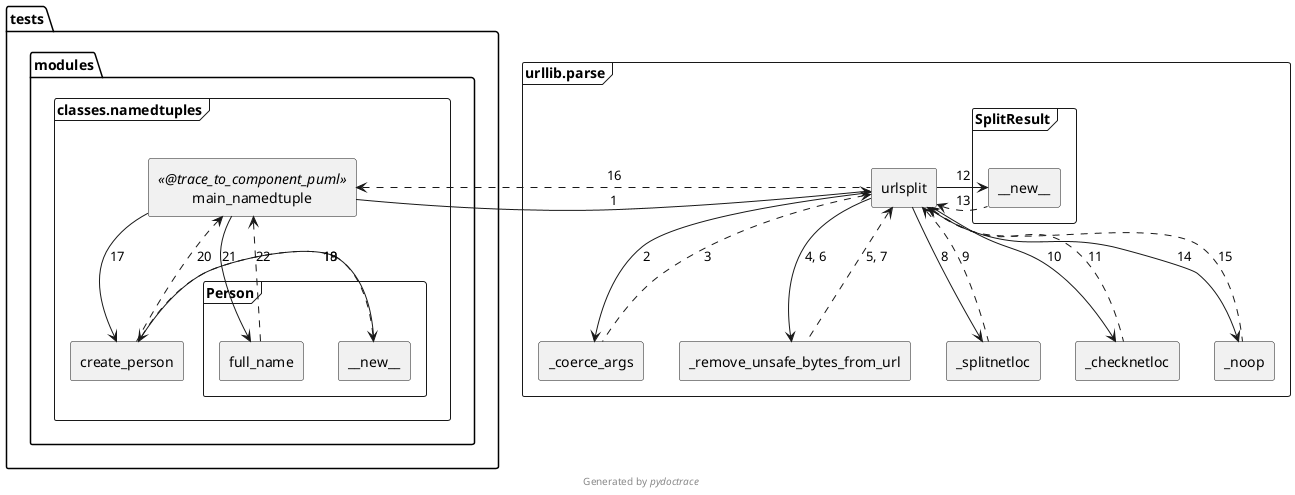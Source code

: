 @startuml tests.modules.classes.namedtuples.main_namedtuple-component
skinparam BoxPadding 10
skinparam componentStyle rectangle
set separator .
!pragma useIntermediatePackages false

package tests.modules.classes {
  frame namedtuples {
    [tests.modules.classes.namedtuples.main_namedtuple] as "main_namedtuple" << @trace_to_component_puml >>
    [tests.modules.classes.namedtuples.create_person] as "create_person"
    frame Person {
      [tests.modules.classes.namedtuples.Person.~__new~__] as "~__new~__"
      [tests.modules.classes.namedtuples.Person.full_name] as "full_name"
    }
  }
}
package urllib {
  frame parse {
    [urllib.parse.urlsplit] as "urlsplit"
    [urllib.parse._coerce_args] as "_coerce_args"
    [urllib.parse._remove_unsafe_bytes_from_url] as "_remove_unsafe_bytes_from_url"
    [urllib.parse._splitnetloc] as "_splitnetloc"
    [urllib.parse._checknetloc] as "_checknetloc"
    [urllib.parse._noop] as "_noop"
    frame SplitResult {
      [urllib.parse.SplitResult.~__new~__] as "~__new~__"
    }
  }
}
[tests.modules.classes.namedtuples.main_namedtuple] -> [urllib.parse.urlsplit] : 1
[tests.modules.classes.namedtuples.main_namedtuple] <. [urllib.parse.urlsplit] : 16
[urllib.parse.urlsplit] --> [urllib.parse._coerce_args] : 2
[urllib.parse.urlsplit] <.. [urllib.parse._coerce_args] : 3
[urllib.parse.urlsplit] --> [urllib.parse._remove_unsafe_bytes_from_url] : 4, 6
[urllib.parse.urlsplit] <.. [urllib.parse._remove_unsafe_bytes_from_url] : 5, 7
[urllib.parse.urlsplit] --> [urllib.parse._splitnetloc] : 8
[urllib.parse.urlsplit] <.. [urllib.parse._splitnetloc] : 9
[urllib.parse.urlsplit] --> [urllib.parse._checknetloc] : 10
[urllib.parse.urlsplit] <.. [urllib.parse._checknetloc] : 11
[urllib.parse.urlsplit] -> [urllib.parse.SplitResult.~__new~__] : 12
[urllib.parse.urlsplit] <. [urllib.parse.SplitResult.~__new~__] : 13
[urllib.parse.urlsplit] --> [urllib.parse._noop] : 14
[urllib.parse.urlsplit] <.. [urllib.parse._noop] : 15
[tests.modules.classes.namedtuples.main_namedtuple] --> [tests.modules.classes.namedtuples.create_person] : 17
[tests.modules.classes.namedtuples.main_namedtuple] <.. [tests.modules.classes.namedtuples.create_person] : 20
[tests.modules.classes.namedtuples.create_person] -> [tests.modules.classes.namedtuples.Person.~__new~__] : 18
[tests.modules.classes.namedtuples.create_person] <. [tests.modules.classes.namedtuples.Person.~__new~__] : 19
[tests.modules.classes.namedtuples.main_namedtuple] -> [tests.modules.classes.namedtuples.Person.full_name] : 21
[tests.modules.classes.namedtuples.main_namedtuple] <. [tests.modules.classes.namedtuples.Person.full_name] : 22

footer Generated by //pydoctrace//
@enduml
